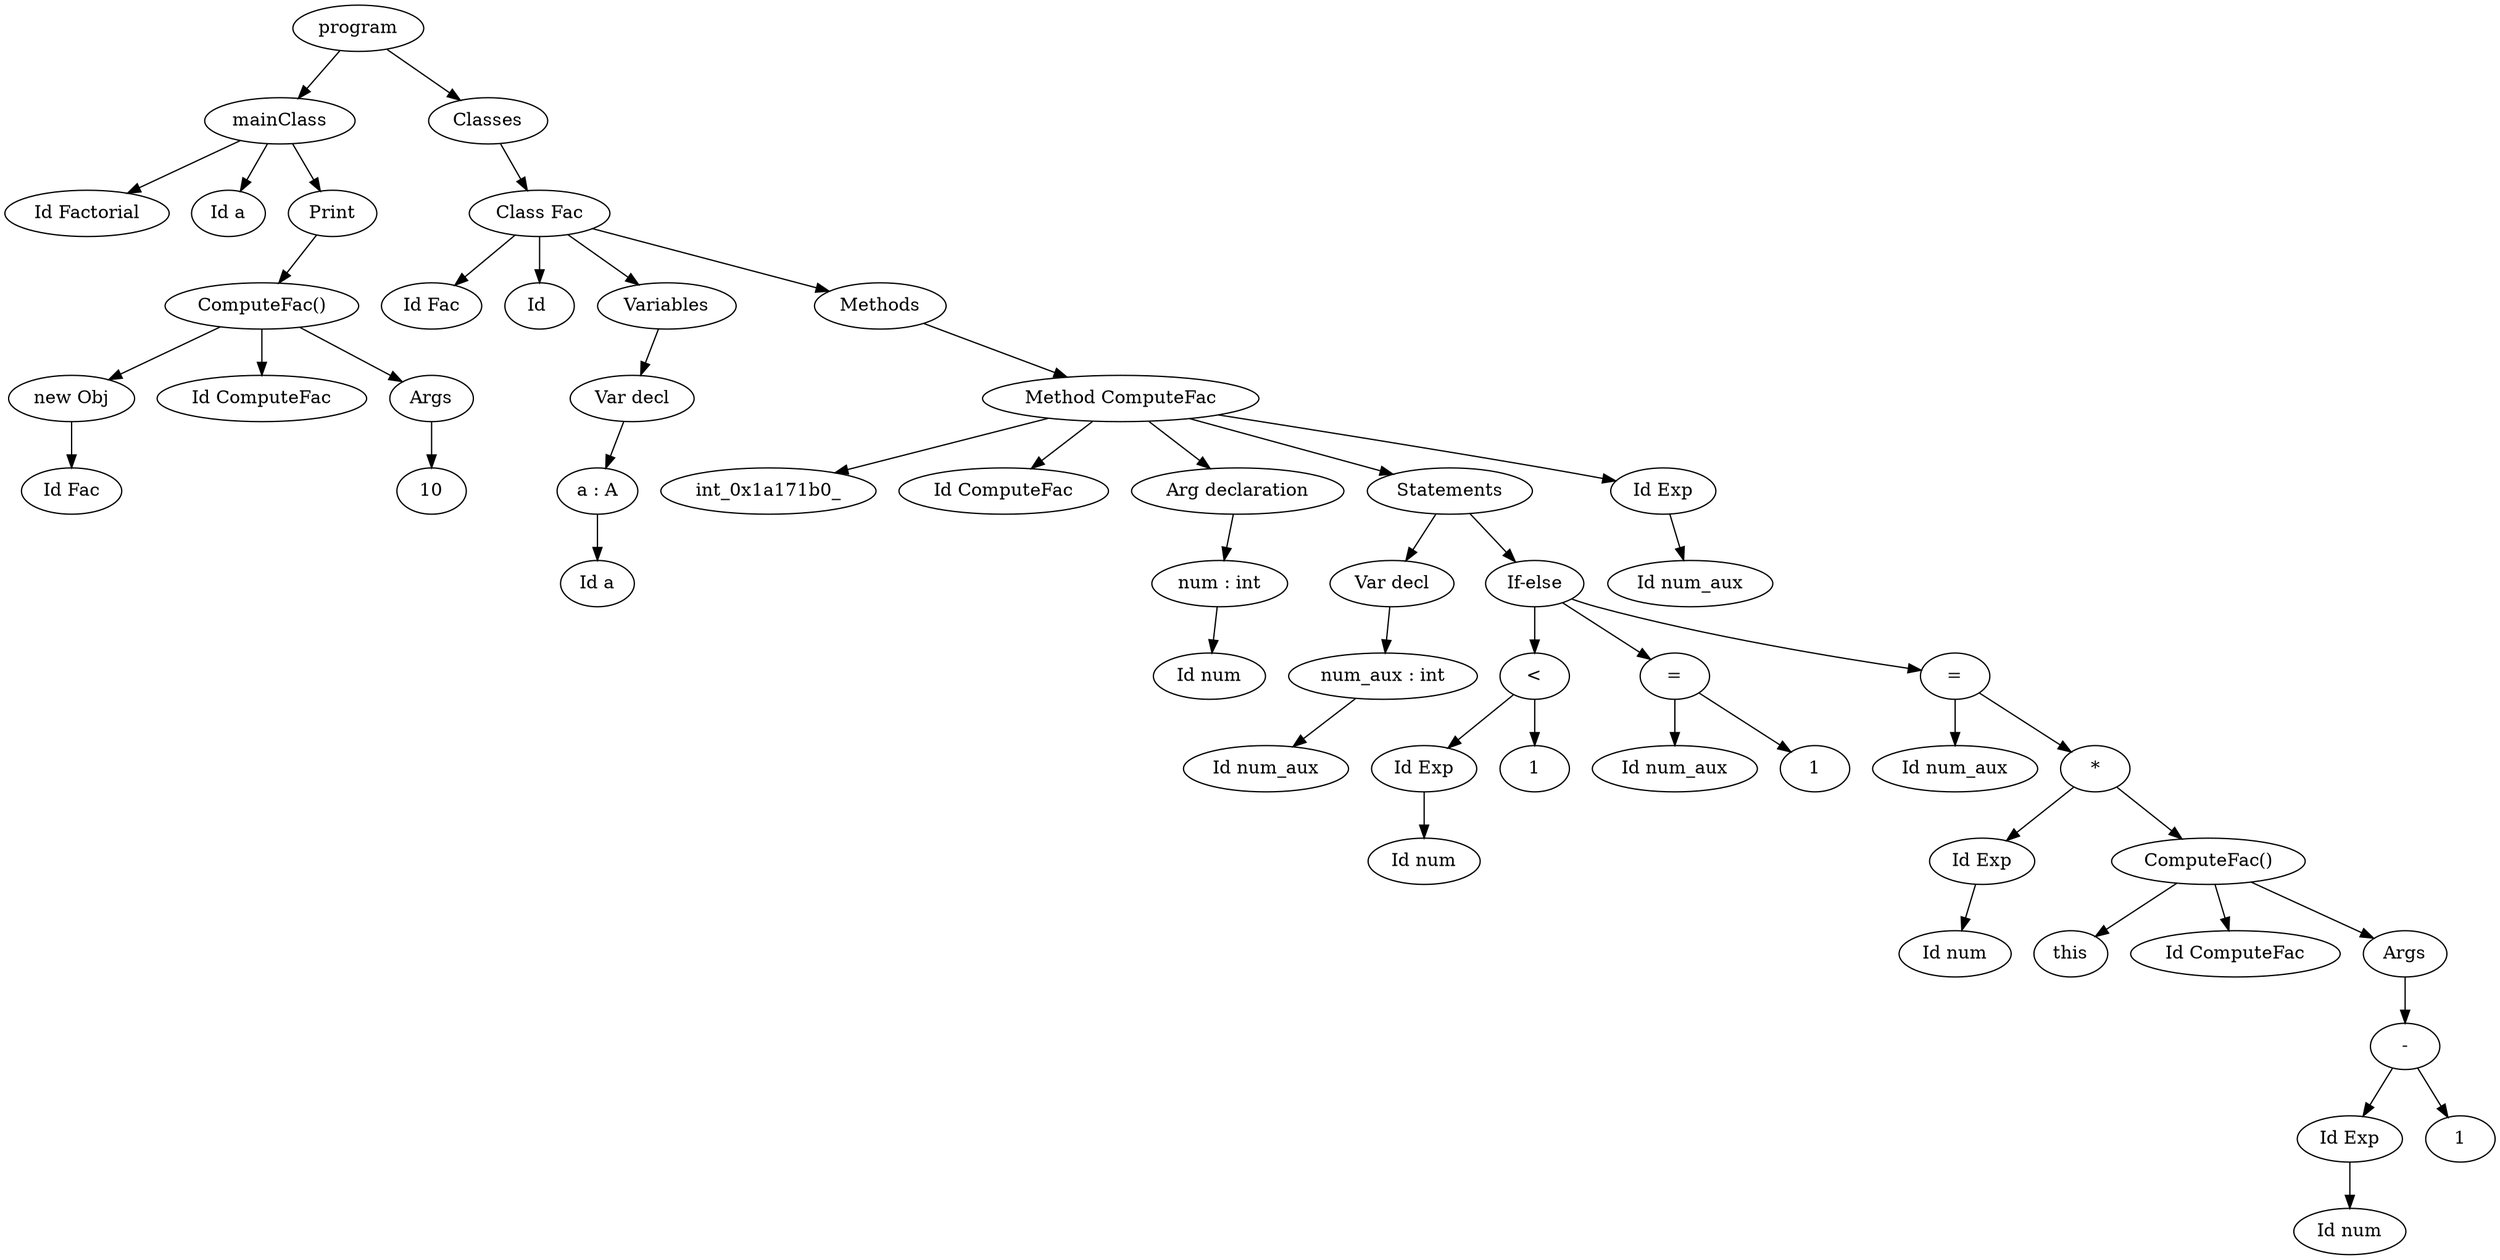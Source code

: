 digraph G {
program -> mainClass -> id_Factorial_0x1a16fa8;
id_Factorial_0x1a16fa8[label="Id Factorial"];
mainClass -> id_a_0x1a16fc8;
id_a_0x1a16fc8[label="Id a"];
mainClass -> Print_0x1a16f60 -> Call_0x1a16f10 -> New_Object_0x1a16e70 -> id_Fac_0x1a16e88;
id_Fac_0x1a16e88[label="Id Fac"];
New_Object_0x1a16e70[label="new Obj"];
Call_0x1a16f10 -> id_ComputeFac_0x1a16f30;
id_ComputeFac_0x1a16f30[label="Id ComputeFac"];
Call_0x1a16f10 -> Arguments_0x1a16eb0 -> constant_0x1a0bcd0
constant_0x1a0bcd0[label="10"];
Arguments_0x1a16eb0[label="Args"];
Call_0x1a16f10[label="ComputeFac()"];
Print_0x1a16f60[label="Print"];
program -> Class_list_0x1a17000 -> Class_0x1a17920 -> id_Fac_0x1a17938;
id_Fac_0x1a17938[label="Id Fac"];
Class_0x1a17920 -> id__0x1a17958;
id__0x1a17958[label="Id "];
Class_0x1a17920 -> Vars_list_0x1a17040 -> var_statement_0x1a17120 -> var_0x1a170d0 -> id_a_0x1a170f0;
id_a_0x1a170f0[label="Id a"];
var_0x1a170d0[label="a : A"];
var_statement_0x1a17120[label="Var decl"];
Vars_list_0x1a17040[label="Variables"];
Class_0x1a17920 -> Methods_0x1a17170 -> Method_0x1a178c0 -> int_0x1a171b0_;
Method_0x1a178c0 -> id_ComputeFac_0x1a178d8;
id_ComputeFac_0x1a178d8[label="Id ComputeFac"];
Method_0x1a178c0 -> Argument_declarations_0x1a172a0 -> var_0x1a17250 -> id_num_0x1a17270;
id_num_0x1a17270[label="Id num"];
var_0x1a17250[label="num : int"];
Argument_declarations_0x1a172a0[label="Arg declaration"];
Method_0x1a178c0 -> Statements_0x1a17300 -> var_statement_0x1a173e0 -> var_0x1a17390 -> id_num_aux_0x1a173b0;
id_num_aux_0x1a173b0[label="Id num_aux"];
var_0x1a17390[label="num_aux : int"];
var_statement_0x1a173e0[label="Var decl"];
Statements_0x1a17300[label="Statements"];
Statements_0x1a17300 -> If_0x1a17810 -> Less_0x1a174b0 -> IdExp_0x1a17430 -> id_num_0x1a17448;
id_num_0x1a17448[label="Id num"];
IdExp_0x1a17430[label="Id Exp"];
Less_0x1a174b0 -> constant_0x1a17480
constant_0x1a17480[label="1"];
Less_0x1a174b0[label="<"];
If_0x1a17810 -> Assign_0x1a17520 -> id_num_aux_0x1a17538;
id_num_aux_0x1a17538[label="Id num_aux"];
Assign_0x1a17520 -> constant_0x1a174f0
constant_0x1a174f0[label="1"];
Assign_0x1a17520[label="="];
If_0x1a17810 -> Assign_0x1a177c0 -> id_num_aux_0x1a177d8;
id_num_aux_0x1a177d8[label="Id num_aux"];
Assign_0x1a177c0 -> Multiply_0x1a17780 -> IdExp_0x1a17570 -> id_num_0x1a17588;
id_num_0x1a17588[label="Id num"];
IdExp_0x1a17570[label="Id Exp"];
Multiply_0x1a17780 -> Call_0x1a17730 -> IdExp_0x1a175c0;
IdExp_0x1a175c0[label="this"];
Call_0x1a17730 -> id_ComputeFac_0x1a17750;
id_ComputeFac_0x1a17750[label="Id ComputeFac"];
Call_0x1a17730 -> Arguments_0x1a176d0 -> Minus_0x1a17690 -> IdExp_0x1a17610 -> id_num_0x1a17628;
id_num_0x1a17628[label="Id num"];
IdExp_0x1a17610[label="Id Exp"];
Minus_0x1a17690 -> constant_0x1a17660
constant_0x1a17660[label="1"];
Minus_0x1a17690[label="-"];
Arguments_0x1a176d0[label="Args"];
Call_0x1a17730[label="ComputeFac()"];
Multiply_0x1a17780[label="*"];
Assign_0x1a177c0[label="="];
If_0x1a17810[label="If-else"];
Statements_0x1a17300[label="Statements"];
Method_0x1a178c0 -> IdExp_0x1a17870 -> id_num_aux_0x1a17888;
id_num_aux_0x1a17888[label="Id num_aux"];
IdExp_0x1a17870[label="Id Exp"];
Method_0x1a178c0[label="Method ComputeFac"];
Methods_0x1a17170[label="Methods"];
Class_0x1a17920[label="Class Fac"];
Class_list_0x1a17000[label="Classes"];
}
